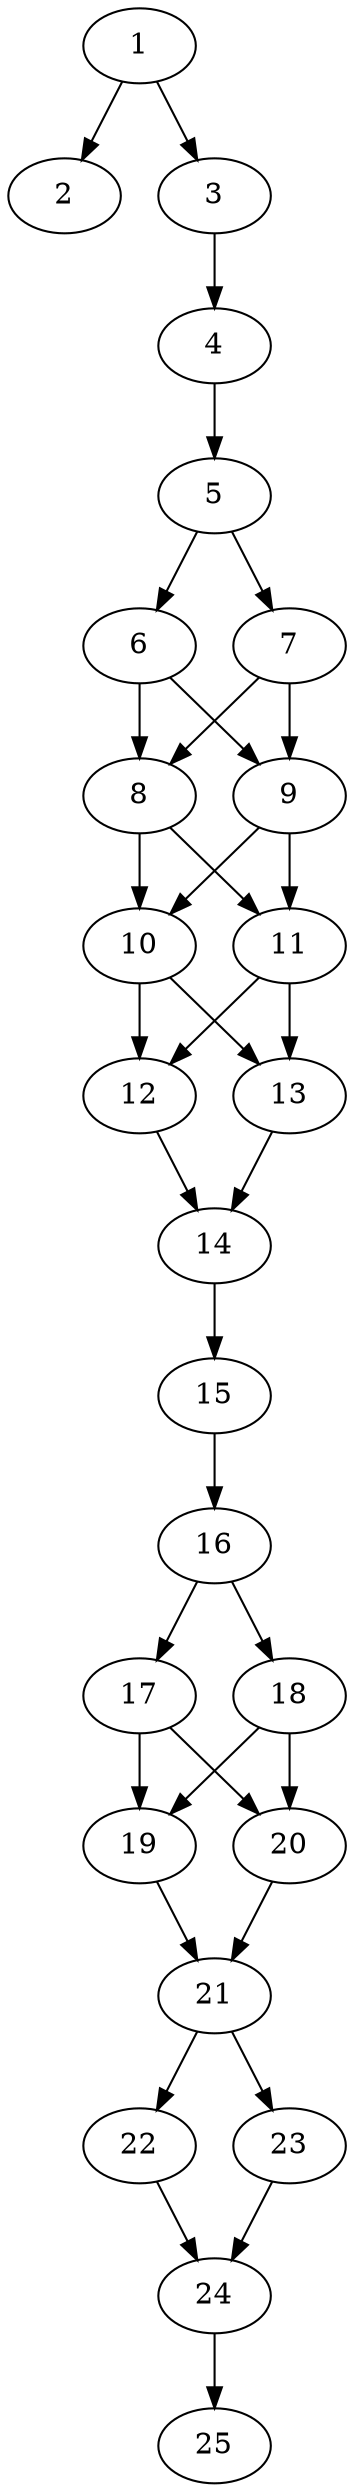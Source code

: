 // DAG automatically generated by daggen at Thu Oct  3 14:00:39 2019
// ./daggen --dot -n 25 --ccr 0.4 --fat 0.3 --regular 0.9 --density 0.9 --mindata 5242880 --maxdata 52428800 
digraph G {
  1 [size="117194240", alpha="0.07", expect_size="46877696"] 
  1 -> 2 [size ="46877696"]
  1 -> 3 [size ="46877696"]
  2 [size="86796800", alpha="0.15", expect_size="34718720"] 
  3 [size="88540160", alpha="0.05", expect_size="35416064"] 
  3 -> 4 [size ="35416064"]
  4 [size="73807360", alpha="0.14", expect_size="29522944"] 
  4 -> 5 [size ="29522944"]
  5 [size="114880000", alpha="0.03", expect_size="45952000"] 
  5 -> 6 [size ="45952000"]
  5 -> 7 [size ="45952000"]
  6 [size="63367680", alpha="0.09", expect_size="25347072"] 
  6 -> 8 [size ="25347072"]
  6 -> 9 [size ="25347072"]
  7 [size="38617600", alpha="0.01", expect_size="15447040"] 
  7 -> 8 [size ="15447040"]
  7 -> 9 [size ="15447040"]
  8 [size="110039040", alpha="0.01", expect_size="44015616"] 
  8 -> 10 [size ="44015616"]
  8 -> 11 [size ="44015616"]
  9 [size="24268800", alpha="0.18", expect_size="9707520"] 
  9 -> 10 [size ="9707520"]
  9 -> 11 [size ="9707520"]
  10 [size="26846720", alpha="0.20", expect_size="10738688"] 
  10 -> 12 [size ="10738688"]
  10 -> 13 [size ="10738688"]
  11 [size="17315840", alpha="0.01", expect_size="6926336"] 
  11 -> 12 [size ="6926336"]
  11 -> 13 [size ="6926336"]
  12 [size="59368960", alpha="0.08", expect_size="23747584"] 
  12 -> 14 [size ="23747584"]
  13 [size="32140800", alpha="0.04", expect_size="12856320"] 
  13 -> 14 [size ="12856320"]
  14 [size="60933120", alpha="0.16", expect_size="24373248"] 
  14 -> 15 [size ="24373248"]
  15 [size="23308800", alpha="0.18", expect_size="9323520"] 
  15 -> 16 [size ="9323520"]
  16 [size="38328320", alpha="0.07", expect_size="15331328"] 
  16 -> 17 [size ="15331328"]
  16 -> 18 [size ="15331328"]
  17 [size="91834880", alpha="0.15", expect_size="36733952"] 
  17 -> 19 [size ="36733952"]
  17 -> 20 [size ="36733952"]
  18 [size="97198080", alpha="0.11", expect_size="38879232"] 
  18 -> 19 [size ="38879232"]
  18 -> 20 [size ="38879232"]
  19 [size="104960000", alpha="0.18", expect_size="41984000"] 
  19 -> 21 [size ="41984000"]
  20 [size="92088320", alpha="0.04", expect_size="36835328"] 
  20 -> 21 [size ="36835328"]
  21 [size="90163200", alpha="0.07", expect_size="36065280"] 
  21 -> 22 [size ="36065280"]
  21 -> 23 [size ="36065280"]
  22 [size="95892480", alpha="0.03", expect_size="38356992"] 
  22 -> 24 [size ="38356992"]
  23 [size="26598400", alpha="0.12", expect_size="10639360"] 
  23 -> 24 [size ="10639360"]
  24 [size="52531200", alpha="0.11", expect_size="21012480"] 
  24 -> 25 [size ="21012480"]
  25 [size="29888000", alpha="0.07", expect_size="11955200"] 
}
